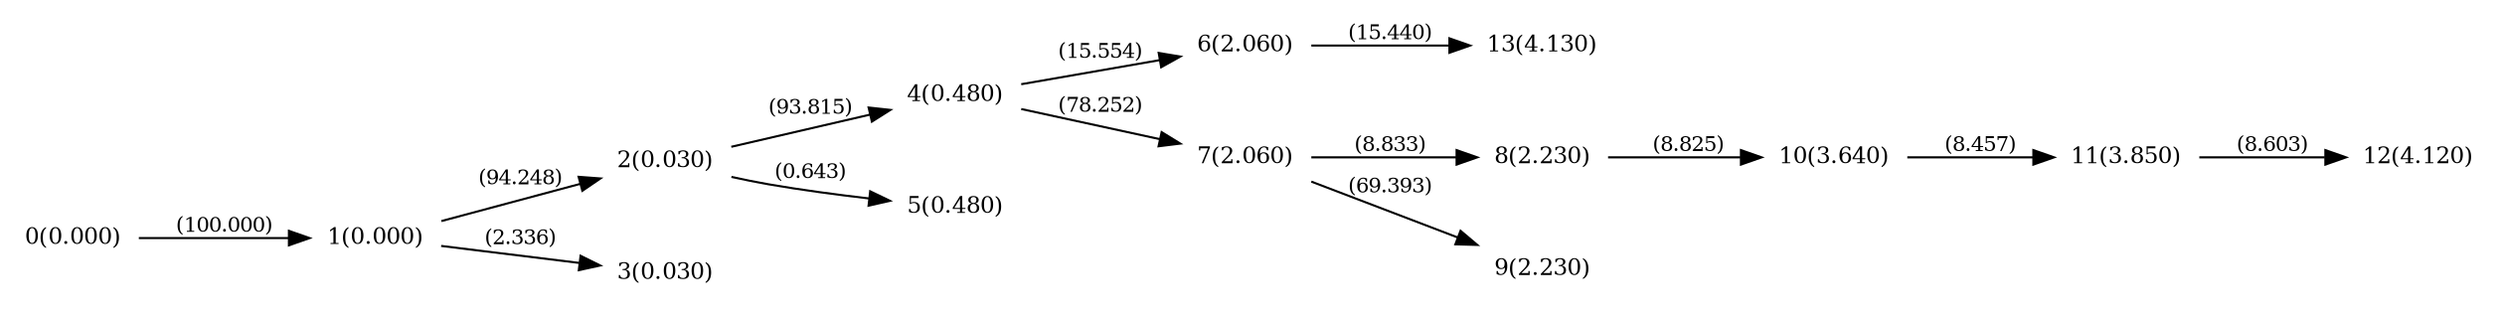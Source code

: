digraph "graph" {

rankdir="LR";
node [shape=plaintext, fontsize=11];
edge [fontsize=10];

0 [label="0(0.000)"];
1 [label="1(0.000)"];
2 [label="2(0.030)"];
3 [label="3(0.030)"];
4 [label="4(0.480)"];
5 [label="5(0.480)"];
6 [label="6(2.060)"];
7 [label="7(2.060)"];
8 [label="8(2.230)"];
9 [label="9(2.230)"];
10 [label="10(3.640)"];
11 [label="11(3.850)"];
12 [label="12(4.120)"];
13 [label="13(4.130)"];

0->1 [label="(100.000)"];
1->2 [label="(94.248)"];
1->3 [label="(2.336)"];
2->4 [label="(93.815)"];
2->5 [label="(0.643)"];
4->6 [label="(15.554)"];
4->7 [label="(78.252)"];
7->8 [label="(8.833)"];
7->9 [label="(69.393)"];
8->10 [label="(8.825)"];
10->11 [label="(8.457)"];
11->12 [label="(8.603)"];
6->13 [label="(15.440)"];

}
